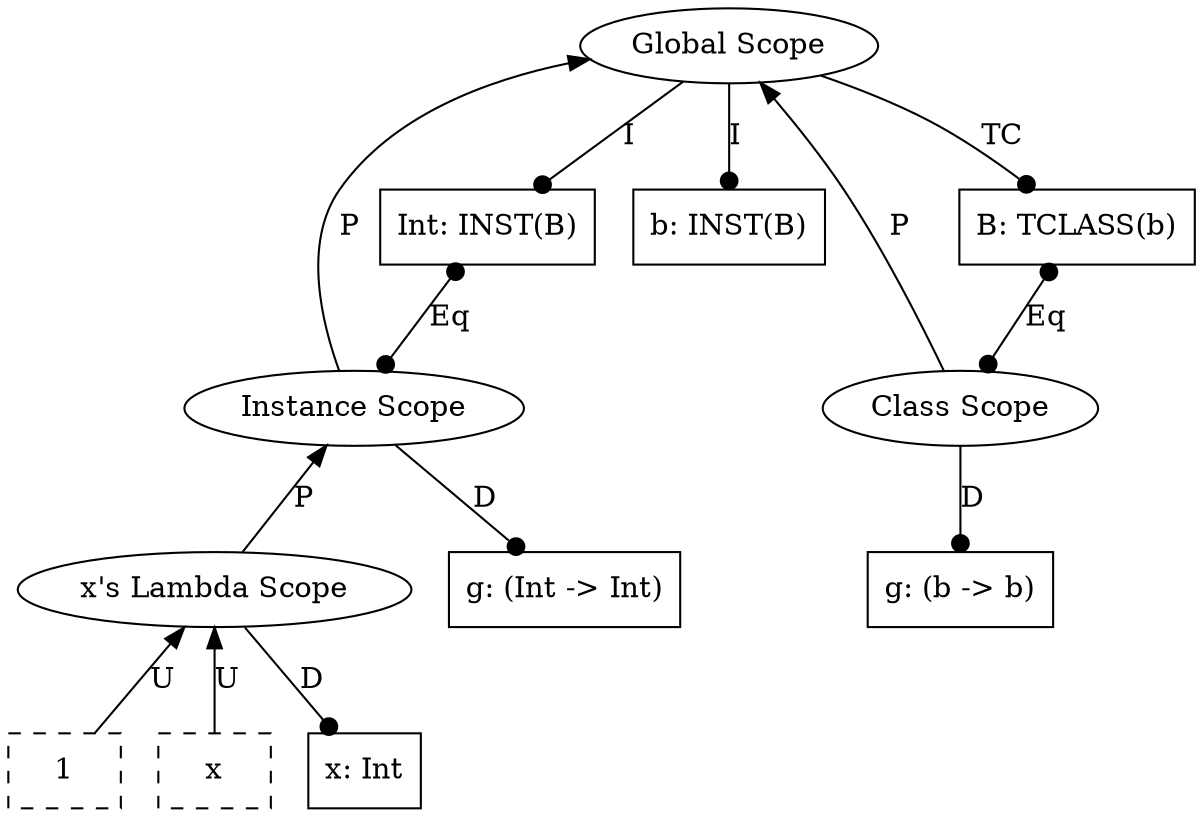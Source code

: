 graph {
    11 [label=1
       ,shape=box
       ,style=dashed];
    10 [label=x
       ,shape=box
       ,style=dashed];
    9 [label="x: Int",shape=box];
    8 [label="x's Lambda Scope"
      ,shape=ellipse];
    7 [label="g: (Int -> Int)"
      ,shape=box];
    6 [label="Instance Scope"
      ,shape=ellipse];
    5 [label="Int: INST(B)"
      ,shape=box];
    4 [label="g: (b -> b)"
      ,shape=box];
    3 [label="b: INST(B)"
      ,shape=box];
    2 [label="Class Scope"
      ,shape=ellipse];
    1 [label="B: TCLASS(b)"
      ,shape=box];
    0 [label="Global Scope"
      ,shape=ellipse];
    8 -- 11 [label=U,dir=back];
    8 -- 10 [label=U,dir=back];
    8 -- 9 [label=D
           ,dir=forward
           ,arrowhead=dot];
    6 -- 8 [label=P,dir=back];
    6 -- 7 [label=D
           ,dir=forward
           ,arrowhead=dot];
    5 -- 6 [label=Eq
           ,dir=both
           ,arrowhead=dot
           ,arrowtail=dot];
    0 -- 6 [label=P,dir=back];
    0 -- 5 [label=I
           ,dir=forward
           ,arrowhead=dot];
    2 -- 4 [label=D
           ,dir=forward
           ,arrowhead=dot];
    0 -- 3 [label=I
           ,dir=forward
           ,arrowhead=dot];
    1 -- 2 [label=Eq
           ,dir=both
           ,arrowhead=dot
           ,arrowtail=dot];
    0 -- 2 [label=P,dir=back];
    0 -- 1 [label=TC
           ,dir=forward
           ,arrowhead=dot];
}
